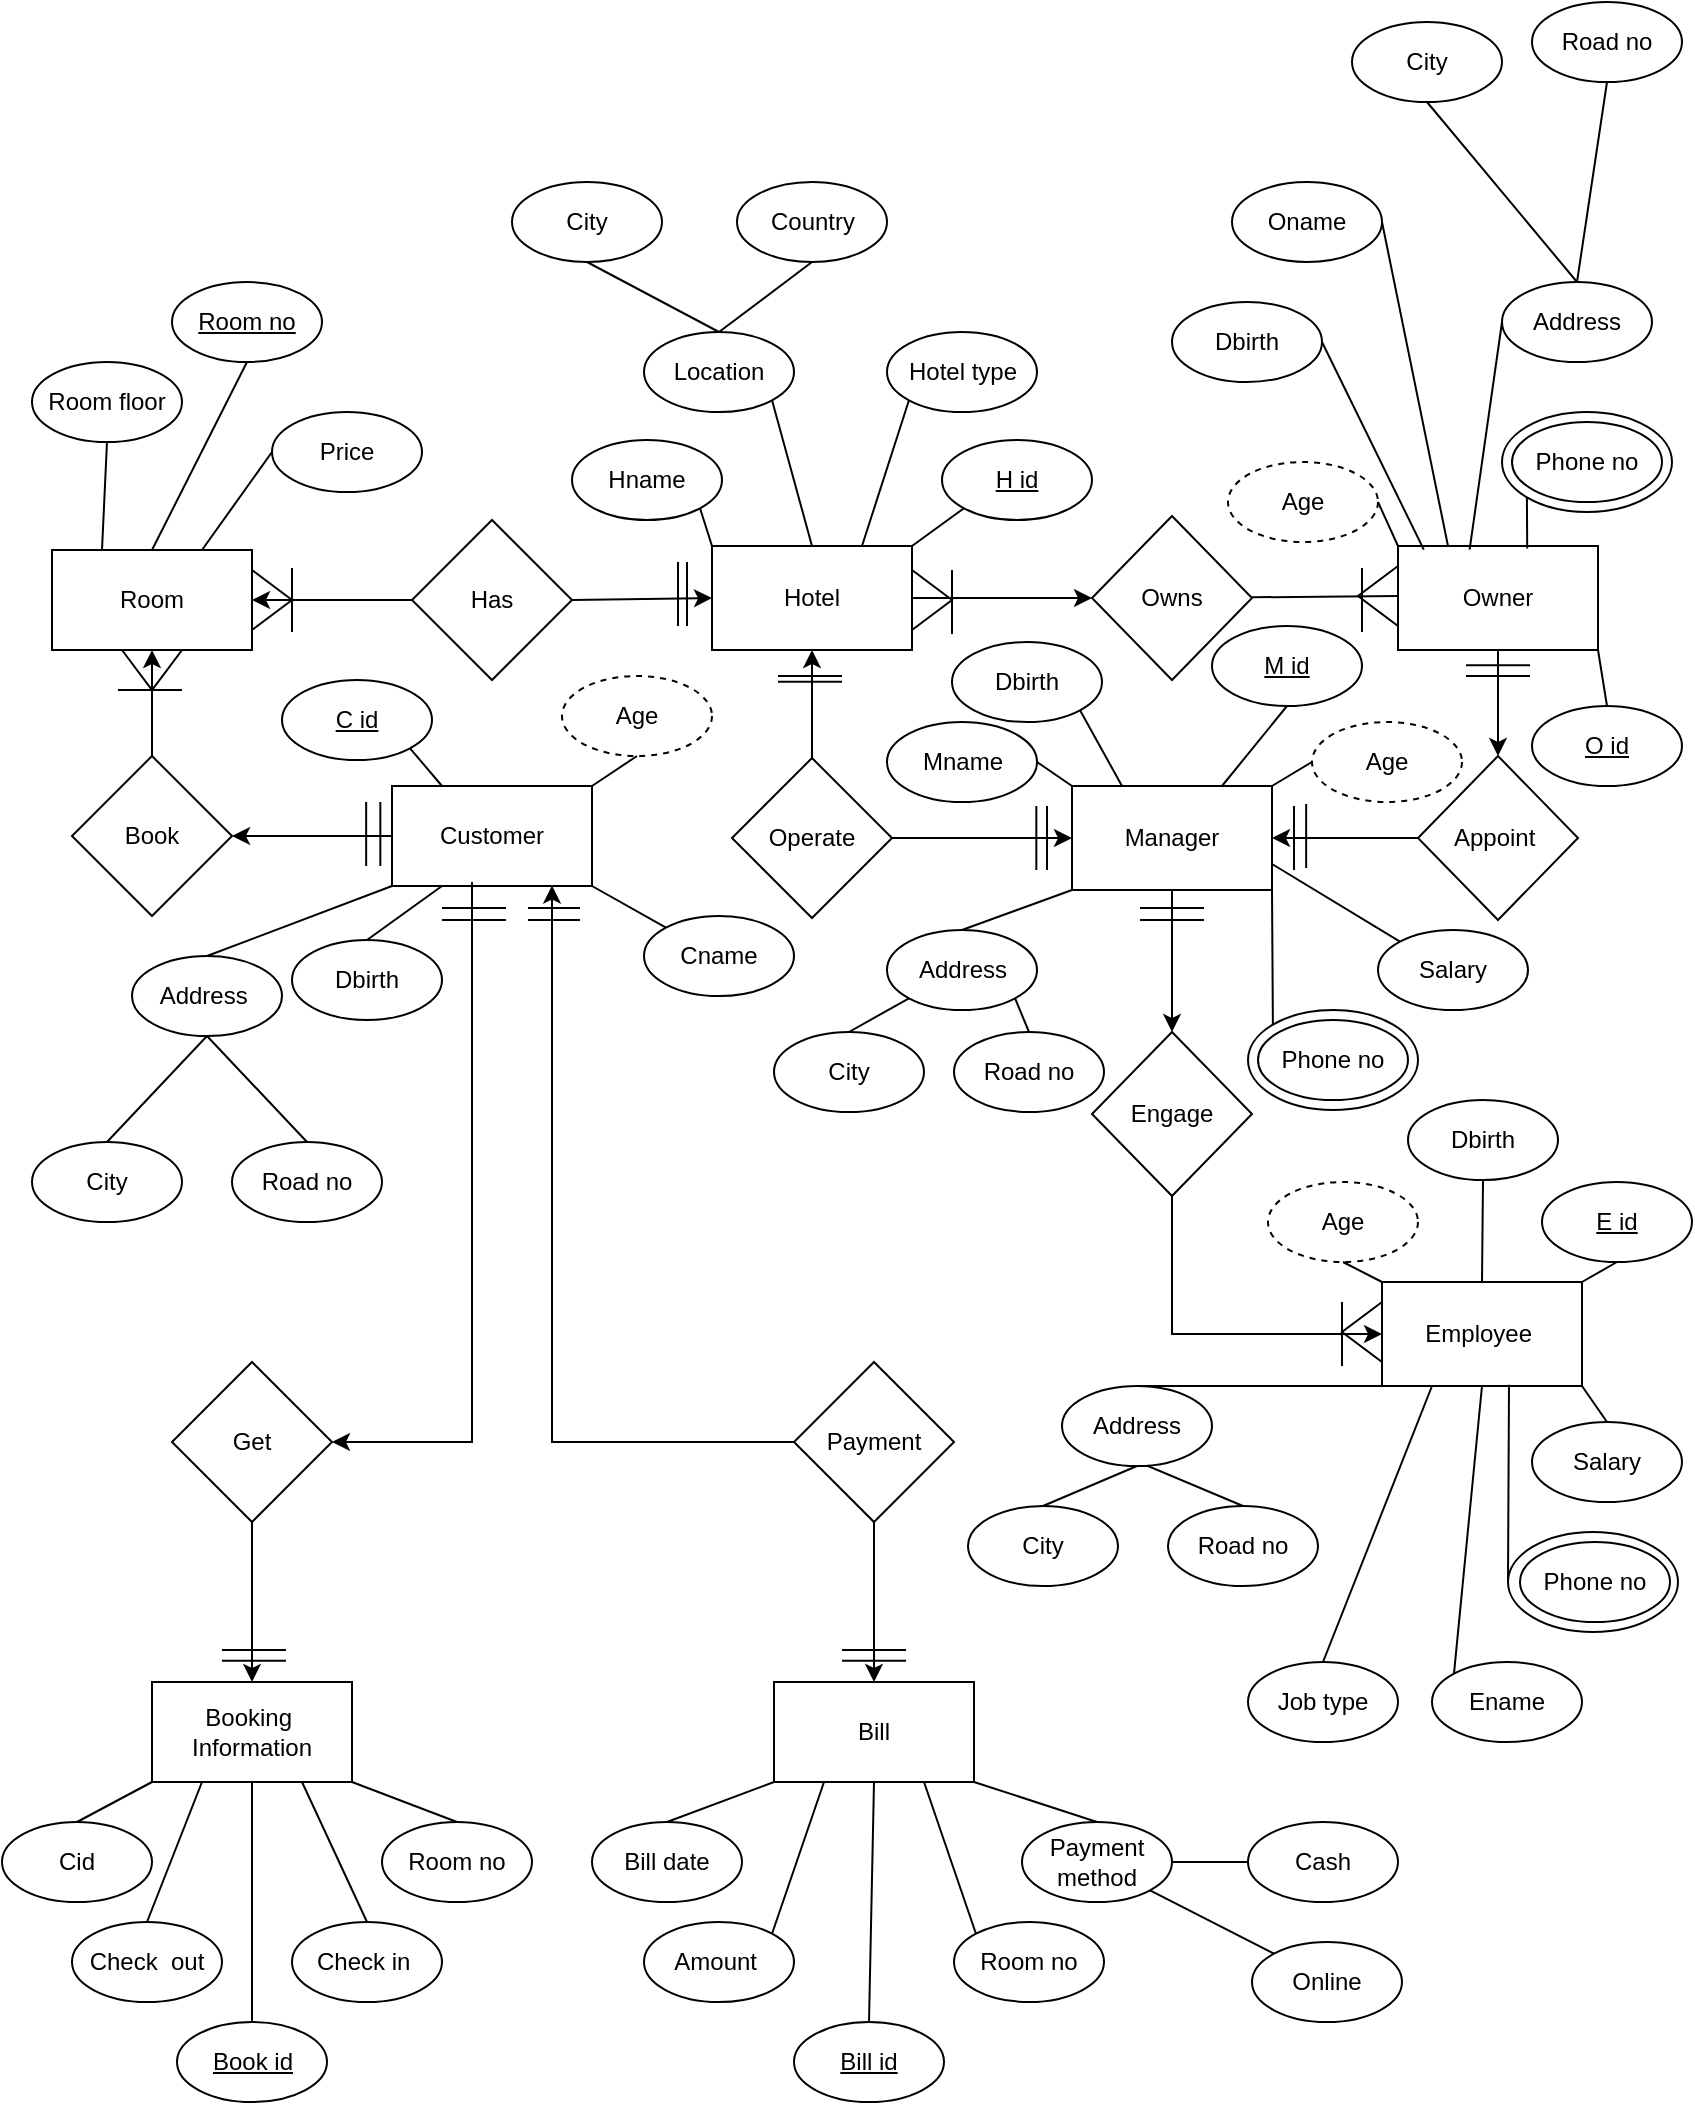 <mxfile version="20.6.0" type="device"><diagram id="BcWkkOQSZJFWD1cjCvk9" name="Page-1"><mxGraphModel dx="2204" dy="1162" grid="1" gridSize="7" guides="1" tooltips="1" connect="1" arrows="0" fold="1" page="1" pageScale="1" pageWidth="850" pageHeight="1100" math="0" shadow="0"><root><mxCell id="0"/><mxCell id="1" parent="0"/><mxCell id="CXzQxQu29SbaI8ixZFSM-1" value="Hotel" style="rounded=0;whiteSpace=wrap;html=1;" vertex="1" parent="1"><mxGeometry x="360" y="302" width="100" height="52" as="geometry"/></mxCell><mxCell id="CXzQxQu29SbaI8ixZFSM-4" value="Owns" style="rhombus;whiteSpace=wrap;html=1;" vertex="1" parent="1"><mxGeometry x="550" y="287" width="80" height="82" as="geometry"/></mxCell><mxCell id="CXzQxQu29SbaI8ixZFSM-7" value="Owner" style="rounded=0;whiteSpace=wrap;html=1;" vertex="1" parent="1"><mxGeometry x="703" y="302" width="100" height="52" as="geometry"/></mxCell><mxCell id="CXzQxQu29SbaI8ixZFSM-10" value="Appoint&amp;nbsp;" style="rhombus;whiteSpace=wrap;html=1;" vertex="1" parent="1"><mxGeometry x="713" y="407" width="80" height="82" as="geometry"/></mxCell><mxCell id="CXzQxQu29SbaI8ixZFSM-25" value="Manager" style="rounded=0;whiteSpace=wrap;html=1;" vertex="1" parent="1"><mxGeometry x="540" y="422" width="100" height="52" as="geometry"/></mxCell><mxCell id="CXzQxQu29SbaI8ixZFSM-26" value="Engage" style="rhombus;whiteSpace=wrap;html=1;" vertex="1" parent="1"><mxGeometry x="550" y="545" width="80" height="82" as="geometry"/></mxCell><mxCell id="CXzQxQu29SbaI8ixZFSM-36" value="Operate" style="rhombus;whiteSpace=wrap;html=1;" vertex="1" parent="1"><mxGeometry x="370" y="408" width="80" height="80" as="geometry"/></mxCell><mxCell id="CXzQxQu29SbaI8ixZFSM-43" value="Has" style="rhombus;whiteSpace=wrap;html=1;" vertex="1" parent="1"><mxGeometry x="210" y="289" width="80" height="80" as="geometry"/></mxCell><mxCell id="CXzQxQu29SbaI8ixZFSM-46" value="Room" style="rounded=0;whiteSpace=wrap;html=1;strokeColor=default;fontFamily=Helvetica;fontSize=12;fontColor=default;fillColor=default;" vertex="1" parent="1"><mxGeometry x="30" y="304" width="100" height="50" as="geometry"/></mxCell><mxCell id="CXzQxQu29SbaI8ixZFSM-47" value="Bill" style="rounded=0;whiteSpace=wrap;html=1;strokeColor=default;fontFamily=Helvetica;fontSize=12;fontColor=default;fillColor=default;" vertex="1" parent="1"><mxGeometry x="391" y="870" width="100" height="50" as="geometry"/></mxCell><mxCell id="CXzQxQu29SbaI8ixZFSM-48" value="Booking&amp;nbsp; Information" style="rounded=0;whiteSpace=wrap;html=1;strokeColor=default;fontFamily=Helvetica;fontSize=12;fontColor=default;fillColor=default;" vertex="1" parent="1"><mxGeometry x="80" y="870" width="100" height="50" as="geometry"/></mxCell><mxCell id="CXzQxQu29SbaI8ixZFSM-50" value="Customer" style="rounded=0;whiteSpace=wrap;html=1;strokeColor=default;fontFamily=Helvetica;fontSize=12;fontColor=default;fillColor=default;" vertex="1" parent="1"><mxGeometry x="200" y="422" width="100" height="50" as="geometry"/></mxCell><mxCell id="CXzQxQu29SbaI8ixZFSM-53" value="Book" style="rhombus;whiteSpace=wrap;html=1;rounded=0;strokeColor=default;fontFamily=Helvetica;fontSize=12;fontColor=default;fillColor=default;" vertex="1" parent="1"><mxGeometry x="40" y="407" width="80" height="80" as="geometry"/></mxCell><mxCell id="CXzQxQu29SbaI8ixZFSM-54" value="Get" style="rhombus;whiteSpace=wrap;html=1;rounded=0;strokeColor=default;fontFamily=Helvetica;fontSize=12;fontColor=default;fillColor=default;" vertex="1" parent="1"><mxGeometry x="90" y="710" width="80" height="80" as="geometry"/></mxCell><mxCell id="CXzQxQu29SbaI8ixZFSM-55" value="Payment" style="rhombus;whiteSpace=wrap;html=1;rounded=0;strokeColor=default;fontFamily=Helvetica;fontSize=12;fontColor=default;fillColor=default;" vertex="1" parent="1"><mxGeometry x="401" y="710" width="80" height="80" as="geometry"/></mxCell><mxCell id="CXzQxQu29SbaI8ixZFSM-64" value="Dbirth" style="ellipse;whiteSpace=wrap;html=1;rounded=0;strokeColor=default;fontFamily=Helvetica;fontSize=12;fontColor=default;fillColor=default;gradientColor=none;fillStyle=auto;" vertex="1" parent="1"><mxGeometry x="590" y="180" width="75" height="40" as="geometry"/></mxCell><mxCell id="CXzQxQu29SbaI8ixZFSM-65" value="Address" style="ellipse;whiteSpace=wrap;html=1;rounded=0;strokeColor=default;fontFamily=Helvetica;fontSize=12;fontColor=default;fillColor=default;gradientColor=none;fillStyle=auto;" vertex="1" parent="1"><mxGeometry x="755" y="170" width="75" height="40" as="geometry"/></mxCell><mxCell id="CXzQxQu29SbaI8ixZFSM-66" value="&lt;u&gt;O id&lt;/u&gt;" style="ellipse;whiteSpace=wrap;html=1;rounded=0;strokeColor=default;fontFamily=Helvetica;fontSize=12;fontColor=default;fillColor=default;gradientColor=none;fillStyle=auto;" vertex="1" parent="1"><mxGeometry x="770" y="382" width="75" height="40" as="geometry"/></mxCell><mxCell id="CXzQxQu29SbaI8ixZFSM-68" value="Oname" style="ellipse;whiteSpace=wrap;html=1;rounded=0;strokeColor=default;fontFamily=Helvetica;fontSize=12;fontColor=default;fillColor=default;gradientColor=none;fillStyle=auto;" vertex="1" parent="1"><mxGeometry x="620" y="120" width="75" height="40" as="geometry"/></mxCell><mxCell id="CXzQxQu29SbaI8ixZFSM-69" value="Phone no" style="ellipse;whiteSpace=wrap;html=1;rounded=0;strokeColor=default;fontFamily=Helvetica;fontSize=12;fontColor=default;fillColor=default;gradientColor=none;fillStyle=auto;" vertex="1" parent="1"><mxGeometry x="760" y="240" width="75" height="40" as="geometry"/></mxCell><mxCell id="CXzQxQu29SbaI8ixZFSM-71" value="Age" style="ellipse;whiteSpace=wrap;html=1;rounded=0;strokeColor=default;fontFamily=Helvetica;fontSize=12;fontColor=default;fillColor=default;gradientColor=none;fillStyle=auto;dashed=1;" vertex="1" parent="1"><mxGeometry x="618" y="260" width="75" height="40" as="geometry"/></mxCell><mxCell id="CXzQxQu29SbaI8ixZFSM-72" value="City" style="ellipse;whiteSpace=wrap;html=1;rounded=0;strokeColor=default;fontFamily=Helvetica;fontSize=12;fontColor=default;fillColor=default;gradientColor=none;fillStyle=auto;" vertex="1" parent="1"><mxGeometry x="680" y="40" width="75" height="40" as="geometry"/></mxCell><mxCell id="CXzQxQu29SbaI8ixZFSM-73" value="Road no" style="ellipse;whiteSpace=wrap;html=1;rounded=0;strokeColor=default;fontFamily=Helvetica;fontSize=12;fontColor=default;fillColor=default;gradientColor=none;fillStyle=auto;" vertex="1" parent="1"><mxGeometry x="770" y="30" width="75" height="40" as="geometry"/></mxCell><mxCell id="CXzQxQu29SbaI8ixZFSM-74" value="" style="ellipse;whiteSpace=wrap;html=1;rounded=0;strokeColor=default;fontFamily=Helvetica;fontSize=12;fontColor=default;fillColor=none;" vertex="1" parent="1"><mxGeometry x="755" y="235" width="85" height="50" as="geometry"/></mxCell><mxCell id="CXzQxQu29SbaI8ixZFSM-75" value="" style="endArrow=none;html=1;rounded=0;fontFamily=Helvetica;fontSize=12;fontColor=default;entryX=0.5;entryY=0;entryDx=0;entryDy=0;exitX=0.5;exitY=1;exitDx=0;exitDy=0;" edge="1" parent="1" source="CXzQxQu29SbaI8ixZFSM-73" target="CXzQxQu29SbaI8ixZFSM-65"><mxGeometry width="50" height="50" relative="1" as="geometry"><mxPoint x="460" y="100" as="sourcePoint"/><mxPoint x="510" y="50" as="targetPoint"/></mxGeometry></mxCell><mxCell id="CXzQxQu29SbaI8ixZFSM-76" value="" style="endArrow=none;html=1;rounded=0;fontFamily=Helvetica;fontSize=12;fontColor=default;exitX=0.5;exitY=0;exitDx=0;exitDy=0;entryX=1;entryY=1;entryDx=0;entryDy=0;" edge="1" parent="1" source="CXzQxQu29SbaI8ixZFSM-66" target="CXzQxQu29SbaI8ixZFSM-7"><mxGeometry width="50" height="50" relative="1" as="geometry"><mxPoint x="475" y="440" as="sourcePoint"/><mxPoint x="777" y="357" as="targetPoint"/></mxGeometry></mxCell><mxCell id="CXzQxQu29SbaI8ixZFSM-77" value="" style="endArrow=none;html=1;rounded=0;fontFamily=Helvetica;fontSize=12;fontColor=default;exitX=0.646;exitY=0.024;exitDx=0;exitDy=0;entryX=0;entryY=1;entryDx=0;entryDy=0;exitPerimeter=0;" edge="1" parent="1" source="CXzQxQu29SbaI8ixZFSM-7" target="CXzQxQu29SbaI8ixZFSM-74"><mxGeometry width="50" height="50" relative="1" as="geometry"><mxPoint x="510" y="200" as="sourcePoint"/><mxPoint x="560" y="150" as="targetPoint"/></mxGeometry></mxCell><mxCell id="CXzQxQu29SbaI8ixZFSM-78" value="" style="endArrow=none;html=1;rounded=0;fontFamily=Helvetica;fontSize=12;fontColor=default;entryX=0.5;entryY=0;entryDx=0;entryDy=0;exitX=0.5;exitY=1;exitDx=0;exitDy=0;" edge="1" parent="1" source="CXzQxQu29SbaI8ixZFSM-72" target="CXzQxQu29SbaI8ixZFSM-65"><mxGeometry width="50" height="50" relative="1" as="geometry"><mxPoint x="510" y="90" as="sourcePoint"/><mxPoint x="560" y="40" as="targetPoint"/></mxGeometry></mxCell><mxCell id="CXzQxQu29SbaI8ixZFSM-79" value="" style="endArrow=none;html=1;rounded=0;fontFamily=Helvetica;fontSize=12;fontColor=default;exitX=0.25;exitY=0;exitDx=0;exitDy=0;entryX=1;entryY=0.5;entryDx=0;entryDy=0;" edge="1" parent="1" source="CXzQxQu29SbaI8ixZFSM-7" target="CXzQxQu29SbaI8ixZFSM-68"><mxGeometry width="50" height="50" relative="1" as="geometry"><mxPoint x="481" y="170" as="sourcePoint"/><mxPoint x="531" y="120" as="targetPoint"/></mxGeometry></mxCell><mxCell id="CXzQxQu29SbaI8ixZFSM-80" value="" style="endArrow=none;html=1;rounded=0;fontFamily=Helvetica;fontSize=12;fontColor=default;entryX=0.358;entryY=0.035;entryDx=0;entryDy=0;entryPerimeter=0;exitX=0;exitY=0.5;exitDx=0;exitDy=0;" edge="1" parent="1" source="CXzQxQu29SbaI8ixZFSM-65" target="CXzQxQu29SbaI8ixZFSM-7"><mxGeometry width="50" height="50" relative="1" as="geometry"><mxPoint x="540" y="110" as="sourcePoint"/><mxPoint x="590" y="60" as="targetPoint"/></mxGeometry></mxCell><mxCell id="CXzQxQu29SbaI8ixZFSM-81" value="" style="endArrow=none;html=1;rounded=0;fontFamily=Helvetica;fontSize=12;fontColor=default;exitX=0.129;exitY=0.035;exitDx=0;exitDy=0;exitPerimeter=0;entryX=1;entryY=0.5;entryDx=0;entryDy=0;" edge="1" parent="1" source="CXzQxQu29SbaI8ixZFSM-7" target="CXzQxQu29SbaI8ixZFSM-64"><mxGeometry width="50" height="50" relative="1" as="geometry"><mxPoint x="431" y="155" as="sourcePoint"/><mxPoint x="481" y="105" as="targetPoint"/></mxGeometry></mxCell><mxCell id="CXzQxQu29SbaI8ixZFSM-82" value="" style="endArrow=none;html=1;rounded=0;fontFamily=Helvetica;fontSize=12;fontColor=default;exitX=0;exitY=0;exitDx=0;exitDy=0;entryX=1;entryY=0.5;entryDx=0;entryDy=0;" edge="1" parent="1" source="CXzQxQu29SbaI8ixZFSM-7" target="CXzQxQu29SbaI8ixZFSM-71"><mxGeometry width="50" height="50" relative="1" as="geometry"><mxPoint x="707" y="270" as="sourcePoint"/><mxPoint x="757" y="190" as="targetPoint"/></mxGeometry></mxCell><mxCell id="CXzQxQu29SbaI8ixZFSM-88" value="Employee&amp;nbsp;" style="rounded=0;whiteSpace=wrap;html=1;" vertex="1" parent="1"><mxGeometry x="695" y="670" width="100" height="52" as="geometry"/></mxCell><mxCell id="CXzQxQu29SbaI8ixZFSM-89" value="Dbirth" style="ellipse;whiteSpace=wrap;html=1;rounded=0;strokeColor=default;fontFamily=Helvetica;fontSize=12;fontColor=default;fillColor=default;gradientColor=none;fillStyle=auto;" vertex="1" parent="1"><mxGeometry x="480" y="350" width="75" height="40" as="geometry"/></mxCell><mxCell id="CXzQxQu29SbaI8ixZFSM-90" value="Mname" style="ellipse;whiteSpace=wrap;html=1;rounded=0;strokeColor=default;fontFamily=Helvetica;fontSize=12;fontColor=default;fillColor=default;gradientColor=none;fillStyle=auto;" vertex="1" parent="1"><mxGeometry x="447.5" y="390" width="75" height="40" as="geometry"/></mxCell><mxCell id="CXzQxQu29SbaI8ixZFSM-91" value="City" style="ellipse;whiteSpace=wrap;html=1;rounded=0;strokeColor=default;fontFamily=Helvetica;fontSize=12;fontColor=default;fillColor=default;gradientColor=none;fillStyle=auto;" vertex="1" parent="1"><mxGeometry x="391" y="545" width="75" height="40" as="geometry"/></mxCell><mxCell id="CXzQxQu29SbaI8ixZFSM-92" value="Road no" style="ellipse;whiteSpace=wrap;html=1;rounded=0;strokeColor=default;fontFamily=Helvetica;fontSize=12;fontColor=default;fillColor=default;gradientColor=none;fillStyle=auto;" vertex="1" parent="1"><mxGeometry x="481" y="545" width="75" height="40" as="geometry"/></mxCell><mxCell id="CXzQxQu29SbaI8ixZFSM-93" value="Address" style="ellipse;whiteSpace=wrap;html=1;rounded=0;strokeColor=default;fontFamily=Helvetica;fontSize=12;fontColor=default;fillColor=default;gradientColor=none;fillStyle=auto;" vertex="1" parent="1"><mxGeometry x="447.5" y="494" width="75" height="40" as="geometry"/></mxCell><mxCell id="CXzQxQu29SbaI8ixZFSM-95" value="&lt;u&gt;M id&lt;/u&gt;" style="ellipse;whiteSpace=wrap;html=1;rounded=0;strokeColor=default;fontFamily=Helvetica;fontSize=12;fontColor=default;fillColor=default;gradientColor=none;fillStyle=auto;" vertex="1" parent="1"><mxGeometry x="610" y="342" width="75" height="40" as="geometry"/></mxCell><mxCell id="CXzQxQu29SbaI8ixZFSM-96" value="Age" style="ellipse;whiteSpace=wrap;html=1;rounded=0;strokeColor=default;fontFamily=Helvetica;fontSize=12;fontColor=default;fillColor=default;gradientColor=none;fillStyle=auto;dashed=1;" vertex="1" parent="1"><mxGeometry x="660" y="390" width="75" height="40" as="geometry"/></mxCell><mxCell id="CXzQxQu29SbaI8ixZFSM-97" value="Phone no" style="ellipse;whiteSpace=wrap;html=1;rounded=0;strokeColor=default;fontFamily=Helvetica;fontSize=12;fontColor=default;fillColor=default;gradientColor=none;fillStyle=auto;" vertex="1" parent="1"><mxGeometry x="633" y="539" width="75" height="40" as="geometry"/></mxCell><mxCell id="CXzQxQu29SbaI8ixZFSM-98" value="" style="ellipse;whiteSpace=wrap;html=1;rounded=0;strokeColor=default;fontFamily=Helvetica;fontSize=12;fontColor=default;fillColor=none;" vertex="1" parent="1"><mxGeometry x="628" y="534" width="85" height="50" as="geometry"/></mxCell><mxCell id="CXzQxQu29SbaI8ixZFSM-99" value="" style="endArrow=none;html=1;rounded=0;fontFamily=Helvetica;fontSize=12;fontColor=default;entryX=0;entryY=0;entryDx=0;entryDy=0;exitX=1;exitY=0.5;exitDx=0;exitDy=0;" edge="1" parent="1" source="CXzQxQu29SbaI8ixZFSM-90" target="CXzQxQu29SbaI8ixZFSM-25"><mxGeometry width="50" height="50" relative="1" as="geometry"><mxPoint x="310" y="611" as="sourcePoint"/><mxPoint x="360" y="561" as="targetPoint"/></mxGeometry></mxCell><mxCell id="CXzQxQu29SbaI8ixZFSM-100" value="" style="endArrow=none;html=1;rounded=0;fontFamily=Helvetica;fontSize=12;fontColor=default;entryX=1;entryY=1;entryDx=0;entryDy=0;exitX=0.5;exitY=0;exitDx=0;exitDy=0;" edge="1" parent="1" source="CXzQxQu29SbaI8ixZFSM-92" target="CXzQxQu29SbaI8ixZFSM-93"><mxGeometry width="50" height="50" relative="1" as="geometry"><mxPoint x="40" y="760" as="sourcePoint"/><mxPoint x="90" y="710" as="targetPoint"/></mxGeometry></mxCell><mxCell id="CXzQxQu29SbaI8ixZFSM-101" value="" style="endArrow=none;html=1;rounded=0;fontFamily=Helvetica;fontSize=12;fontColor=default;entryX=0;entryY=1;entryDx=0;entryDy=0;exitX=0.5;exitY=0;exitDx=0;exitDy=0;" edge="1" parent="1" source="CXzQxQu29SbaI8ixZFSM-91" target="CXzQxQu29SbaI8ixZFSM-93"><mxGeometry width="50" height="50" relative="1" as="geometry"><mxPoint x="140" y="677" as="sourcePoint"/><mxPoint x="190" y="627" as="targetPoint"/></mxGeometry></mxCell><mxCell id="CXzQxQu29SbaI8ixZFSM-102" value="" style="endArrow=none;html=1;rounded=0;fontFamily=Helvetica;fontSize=12;fontColor=default;entryX=0;entryY=1;entryDx=0;entryDy=0;exitX=0.5;exitY=0;exitDx=0;exitDy=0;" edge="1" parent="1" source="CXzQxQu29SbaI8ixZFSM-93" target="CXzQxQu29SbaI8ixZFSM-25"><mxGeometry width="50" height="50" relative="1" as="geometry"><mxPoint x="140" y="611" as="sourcePoint"/><mxPoint x="190" y="561" as="targetPoint"/></mxGeometry></mxCell><mxCell id="CXzQxQu29SbaI8ixZFSM-103" value="" style="endArrow=none;html=1;rounded=0;fontFamily=Helvetica;fontSize=12;fontColor=default;entryX=1;entryY=1;entryDx=0;entryDy=0;exitX=0;exitY=0;exitDx=0;exitDy=0;" edge="1" parent="1" source="CXzQxQu29SbaI8ixZFSM-98" target="CXzQxQu29SbaI8ixZFSM-25"><mxGeometry width="50" height="50" relative="1" as="geometry"><mxPoint x="30" y="690" as="sourcePoint"/><mxPoint x="80" y="640" as="targetPoint"/></mxGeometry></mxCell><mxCell id="CXzQxQu29SbaI8ixZFSM-104" value="" style="endArrow=none;html=1;rounded=0;fontFamily=Helvetica;fontSize=12;fontColor=default;entryX=0.75;entryY=0;entryDx=0;entryDy=0;exitX=0.5;exitY=1;exitDx=0;exitDy=0;" edge="1" parent="1" source="CXzQxQu29SbaI8ixZFSM-95" target="CXzQxQu29SbaI8ixZFSM-25"><mxGeometry width="50" height="50" relative="1" as="geometry"><mxPoint x="10" y="545" as="sourcePoint"/><mxPoint x="60" y="495" as="targetPoint"/></mxGeometry></mxCell><mxCell id="CXzQxQu29SbaI8ixZFSM-105" value="" style="endArrow=none;html=1;rounded=0;fontFamily=Helvetica;fontSize=12;fontColor=default;entryX=1;entryY=0;entryDx=0;entryDy=0;exitX=0;exitY=0.5;exitDx=0;exitDy=0;" edge="1" parent="1" source="CXzQxQu29SbaI8ixZFSM-96" target="CXzQxQu29SbaI8ixZFSM-25"><mxGeometry width="50" height="50" relative="1" as="geometry"><mxPoint x="100" y="595" as="sourcePoint"/><mxPoint x="150" y="545" as="targetPoint"/></mxGeometry></mxCell><mxCell id="CXzQxQu29SbaI8ixZFSM-106" value="" style="endArrow=none;html=1;rounded=0;fontFamily=Helvetica;fontSize=12;fontColor=default;exitX=0.25;exitY=0;exitDx=0;exitDy=0;entryX=1;entryY=1;entryDx=0;entryDy=0;" edge="1" parent="1" source="CXzQxQu29SbaI8ixZFSM-25" target="CXzQxQu29SbaI8ixZFSM-89"><mxGeometry width="50" height="50" relative="1" as="geometry"><mxPoint x="55" y="575" as="sourcePoint"/><mxPoint x="105" y="525" as="targetPoint"/></mxGeometry></mxCell><mxCell id="CXzQxQu29SbaI8ixZFSM-107" value="Salary" style="ellipse;whiteSpace=wrap;html=1;rounded=0;strokeColor=default;fontFamily=Helvetica;fontSize=12;fontColor=default;fillColor=default;gradientColor=none;fillStyle=auto;" vertex="1" parent="1"><mxGeometry x="693" y="494" width="75" height="40" as="geometry"/></mxCell><mxCell id="CXzQxQu29SbaI8ixZFSM-108" value="" style="endArrow=none;html=1;rounded=0;fontFamily=Helvetica;fontSize=12;fontColor=default;entryX=1;entryY=0.75;entryDx=0;entryDy=0;exitX=0;exitY=0;exitDx=0;exitDy=0;" edge="1" parent="1" source="CXzQxQu29SbaI8ixZFSM-107" target="CXzQxQu29SbaI8ixZFSM-25"><mxGeometry width="50" height="50" relative="1" as="geometry"><mxPoint x="470" y="520" as="sourcePoint"/><mxPoint x="520" y="470" as="targetPoint"/></mxGeometry></mxCell><mxCell id="CXzQxQu29SbaI8ixZFSM-109" value="Dbirth" style="ellipse;whiteSpace=wrap;html=1;rounded=0;strokeColor=default;fontFamily=Helvetica;fontSize=12;fontColor=default;fillColor=default;gradientColor=none;fillStyle=auto;" vertex="1" parent="1"><mxGeometry x="708" y="579" width="75" height="40" as="geometry"/></mxCell><mxCell id="CXzQxQu29SbaI8ixZFSM-110" value="Ename" style="ellipse;whiteSpace=wrap;html=1;rounded=0;strokeColor=default;fontFamily=Helvetica;fontSize=12;fontColor=default;fillColor=default;gradientColor=none;fillStyle=auto;" vertex="1" parent="1"><mxGeometry x="720" y="860" width="75" height="40" as="geometry"/></mxCell><mxCell id="CXzQxQu29SbaI8ixZFSM-111" value="Address" style="ellipse;whiteSpace=wrap;html=1;rounded=0;strokeColor=default;fontFamily=Helvetica;fontSize=12;fontColor=default;fillColor=default;gradientColor=none;fillStyle=auto;" vertex="1" parent="1"><mxGeometry x="535" y="722" width="75" height="40" as="geometry"/></mxCell><mxCell id="CXzQxQu29SbaI8ixZFSM-112" value="City" style="ellipse;whiteSpace=wrap;html=1;rounded=0;strokeColor=default;fontFamily=Helvetica;fontSize=12;fontColor=default;fillColor=default;gradientColor=none;fillStyle=auto;" vertex="1" parent="1"><mxGeometry x="488" y="782" width="75" height="40" as="geometry"/></mxCell><mxCell id="CXzQxQu29SbaI8ixZFSM-113" value="Road no" style="ellipse;whiteSpace=wrap;html=1;rounded=0;strokeColor=default;fontFamily=Helvetica;fontSize=12;fontColor=default;fillColor=default;gradientColor=none;fillStyle=auto;" vertex="1" parent="1"><mxGeometry x="588" y="782" width="75" height="40" as="geometry"/></mxCell><mxCell id="CXzQxQu29SbaI8ixZFSM-114" value="Salary" style="ellipse;whiteSpace=wrap;html=1;rounded=0;strokeColor=default;fontFamily=Helvetica;fontSize=12;fontColor=default;fillColor=default;gradientColor=none;fillStyle=auto;" vertex="1" parent="1"><mxGeometry x="770" y="740" width="75" height="40" as="geometry"/></mxCell><mxCell id="CXzQxQu29SbaI8ixZFSM-115" value="Age" style="ellipse;whiteSpace=wrap;html=1;rounded=0;strokeColor=default;fontFamily=Helvetica;fontSize=12;fontColor=default;fillColor=default;gradientColor=none;fillStyle=auto;dashed=1;" vertex="1" parent="1"><mxGeometry x="638" y="620" width="75" height="40" as="geometry"/></mxCell><mxCell id="CXzQxQu29SbaI8ixZFSM-116" value="&lt;u&gt;E id&lt;/u&gt;" style="ellipse;whiteSpace=wrap;html=1;rounded=0;strokeColor=default;fontFamily=Helvetica;fontSize=12;fontColor=default;fillColor=default;gradientColor=none;fillStyle=auto;" vertex="1" parent="1"><mxGeometry x="775" y="620" width="75" height="40" as="geometry"/></mxCell><mxCell id="CXzQxQu29SbaI8ixZFSM-117" value="Phone no" style="ellipse;whiteSpace=wrap;html=1;rounded=0;strokeColor=default;fontFamily=Helvetica;fontSize=12;fontColor=default;fillColor=default;gradientColor=none;fillStyle=auto;" vertex="1" parent="1"><mxGeometry x="764" y="800" width="75" height="40" as="geometry"/></mxCell><mxCell id="CXzQxQu29SbaI8ixZFSM-118" value="" style="ellipse;whiteSpace=wrap;html=1;rounded=0;strokeColor=default;fontFamily=Helvetica;fontSize=12;fontColor=default;fillColor=none;" vertex="1" parent="1"><mxGeometry x="758" y="795" width="85" height="50" as="geometry"/></mxCell><mxCell id="CXzQxQu29SbaI8ixZFSM-119" value="" style="endArrow=none;html=1;rounded=0;fontFamily=Helvetica;fontSize=12;fontColor=default;entryX=0;entryY=0;entryDx=0;entryDy=0;exitX=0.5;exitY=1;exitDx=0;exitDy=0;" edge="1" parent="1" source="CXzQxQu29SbaI8ixZFSM-115" target="CXzQxQu29SbaI8ixZFSM-88"><mxGeometry width="50" height="50" relative="1" as="geometry"><mxPoint x="470" y="710" as="sourcePoint"/><mxPoint x="520" y="660" as="targetPoint"/></mxGeometry></mxCell><mxCell id="CXzQxQu29SbaI8ixZFSM-120" value="" style="endArrow=none;html=1;rounded=0;fontFamily=Helvetica;fontSize=12;fontColor=default;entryX=0.5;entryY=1;entryDx=0;entryDy=0;exitX=0.5;exitY=0;exitDx=0;exitDy=0;" edge="1" parent="1" source="CXzQxQu29SbaI8ixZFSM-113" target="CXzQxQu29SbaI8ixZFSM-111"><mxGeometry width="50" height="50" relative="1" as="geometry"><mxPoint x="48" y="582" as="sourcePoint"/><mxPoint x="98" y="532" as="targetPoint"/><Array as="points"><mxPoint x="578" y="762"/></Array></mxGeometry></mxCell><mxCell id="CXzQxQu29SbaI8ixZFSM-121" value="" style="endArrow=none;html=1;rounded=0;fontFamily=Helvetica;fontSize=12;fontColor=default;entryX=0.5;entryY=0;entryDx=0;entryDy=0;exitX=0.5;exitY=1;exitDx=0;exitDy=0;" edge="1" parent="1" source="CXzQxQu29SbaI8ixZFSM-109" target="CXzQxQu29SbaI8ixZFSM-88"><mxGeometry width="50" height="50" relative="1" as="geometry"><mxPoint x="300" y="635" as="sourcePoint"/><mxPoint x="350" y="585" as="targetPoint"/></mxGeometry></mxCell><mxCell id="CXzQxQu29SbaI8ixZFSM-122" value="" style="endArrow=none;html=1;rounded=0;fontFamily=Helvetica;fontSize=12;fontColor=default;entryX=0.5;entryY=1;entryDx=0;entryDy=0;exitX=0.5;exitY=0;exitDx=0;exitDy=0;" edge="1" parent="1" source="CXzQxQu29SbaI8ixZFSM-112" target="CXzQxQu29SbaI8ixZFSM-111"><mxGeometry width="50" height="50" relative="1" as="geometry"><mxPoint x="108" y="622" as="sourcePoint"/><mxPoint x="158" y="572" as="targetPoint"/></mxGeometry></mxCell><mxCell id="CXzQxQu29SbaI8ixZFSM-123" value="" style="endArrow=none;html=1;rounded=0;fontFamily=Helvetica;fontSize=12;fontColor=default;entryX=0;entryY=1;entryDx=0;entryDy=0;exitX=0.5;exitY=0;exitDx=0;exitDy=0;" edge="1" parent="1" source="CXzQxQu29SbaI8ixZFSM-111" target="CXzQxQu29SbaI8ixZFSM-88"><mxGeometry width="50" height="50" relative="1" as="geometry"><mxPoint x="320" y="680" as="sourcePoint"/><mxPoint x="370" y="630" as="targetPoint"/></mxGeometry></mxCell><mxCell id="CXzQxQu29SbaI8ixZFSM-124" value="" style="endArrow=none;html=1;rounded=0;fontFamily=Helvetica;fontSize=12;fontColor=default;entryX=1;entryY=1;entryDx=0;entryDy=0;exitX=0.5;exitY=0;exitDx=0;exitDy=0;" edge="1" parent="1" source="CXzQxQu29SbaI8ixZFSM-114" target="CXzQxQu29SbaI8ixZFSM-88"><mxGeometry width="50" height="50" relative="1" as="geometry"><mxPoint x="375" y="690" as="sourcePoint"/><mxPoint x="425" y="640" as="targetPoint"/></mxGeometry></mxCell><mxCell id="CXzQxQu29SbaI8ixZFSM-125" value="" style="endArrow=none;html=1;rounded=0;fontFamily=Helvetica;fontSize=12;fontColor=default;entryX=0;entryY=0.5;entryDx=0;entryDy=0;exitX=0.635;exitY=0.987;exitDx=0;exitDy=0;exitPerimeter=0;" edge="1" parent="1" source="CXzQxQu29SbaI8ixZFSM-88" target="CXzQxQu29SbaI8ixZFSM-118"><mxGeometry width="50" height="50" relative="1" as="geometry"><mxPoint x="491" y="740" as="sourcePoint"/><mxPoint x="541" y="690" as="targetPoint"/></mxGeometry></mxCell><mxCell id="CXzQxQu29SbaI8ixZFSM-126" value="" style="endArrow=none;html=1;rounded=0;fontFamily=Helvetica;fontSize=12;fontColor=default;entryX=1;entryY=0;entryDx=0;entryDy=0;exitX=0.5;exitY=1;exitDx=0;exitDy=0;" edge="1" parent="1" source="CXzQxQu29SbaI8ixZFSM-116" target="CXzQxQu29SbaI8ixZFSM-88"><mxGeometry width="50" height="50" relative="1" as="geometry"><mxPoint x="425" y="690" as="sourcePoint"/><mxPoint x="475" y="640" as="targetPoint"/></mxGeometry></mxCell><mxCell id="CXzQxQu29SbaI8ixZFSM-127" value="Job type" style="ellipse;whiteSpace=wrap;html=1;rounded=0;strokeColor=default;fontFamily=Helvetica;fontSize=12;fontColor=default;fillColor=default;gradientColor=none;fillStyle=auto;" vertex="1" parent="1"><mxGeometry x="628" y="860" width="75" height="40" as="geometry"/></mxCell><mxCell id="CXzQxQu29SbaI8ixZFSM-128" value="" style="endArrow=none;html=1;rounded=0;fontFamily=Helvetica;fontSize=12;fontColor=default;exitX=0.5;exitY=0;exitDx=0;exitDy=0;entryX=0.25;entryY=1;entryDx=0;entryDy=0;" edge="1" parent="1" source="CXzQxQu29SbaI8ixZFSM-127" target="CXzQxQu29SbaI8ixZFSM-88"><mxGeometry width="50" height="50" relative="1" as="geometry"><mxPoint x="470" y="710" as="sourcePoint"/><mxPoint x="560" y="1020" as="targetPoint"/></mxGeometry></mxCell><mxCell id="CXzQxQu29SbaI8ixZFSM-129" value="" style="endArrow=none;html=1;rounded=0;fontFamily=Helvetica;fontSize=12;fontColor=default;entryX=0;entryY=0;entryDx=0;entryDy=0;exitX=0.5;exitY=1;exitDx=0;exitDy=0;" edge="1" parent="1" source="CXzQxQu29SbaI8ixZFSM-88" target="CXzQxQu29SbaI8ixZFSM-110"><mxGeometry width="50" height="50" relative="1" as="geometry"><mxPoint x="470" y="910" as="sourcePoint"/><mxPoint x="520" y="860" as="targetPoint"/></mxGeometry></mxCell><mxCell id="CXzQxQu29SbaI8ixZFSM-130" value="Hname" style="ellipse;whiteSpace=wrap;html=1;rounded=0;strokeColor=default;fontFamily=Helvetica;fontSize=12;fontColor=default;fillColor=default;gradientColor=none;fillStyle=auto;" vertex="1" parent="1"><mxGeometry x="290" y="249" width="75" height="40" as="geometry"/></mxCell><mxCell id="CXzQxQu29SbaI8ixZFSM-131" value="&lt;u&gt;H id&lt;/u&gt;" style="ellipse;whiteSpace=wrap;html=1;rounded=0;strokeColor=default;fontFamily=Helvetica;fontSize=12;fontColor=default;fillColor=default;gradientColor=none;fillStyle=auto;" vertex="1" parent="1"><mxGeometry x="475" y="249" width="75" height="40" as="geometry"/></mxCell><mxCell id="CXzQxQu29SbaI8ixZFSM-132" value="Hotel type" style="ellipse;whiteSpace=wrap;html=1;rounded=0;strokeColor=default;fontFamily=Helvetica;fontSize=12;fontColor=default;fillColor=default;gradientColor=none;fillStyle=auto;" vertex="1" parent="1"><mxGeometry x="447.5" y="195" width="75" height="40" as="geometry"/></mxCell><mxCell id="CXzQxQu29SbaI8ixZFSM-133" value="Location" style="ellipse;whiteSpace=wrap;html=1;rounded=0;strokeColor=default;fontFamily=Helvetica;fontSize=12;fontColor=default;fillColor=default;gradientColor=none;fillStyle=auto;" vertex="1" parent="1"><mxGeometry x="326" y="195" width="75" height="40" as="geometry"/></mxCell><mxCell id="CXzQxQu29SbaI8ixZFSM-134" value="City" style="ellipse;whiteSpace=wrap;html=1;rounded=0;strokeColor=default;fontFamily=Helvetica;fontSize=12;fontColor=default;fillColor=default;gradientColor=none;fillStyle=auto;" vertex="1" parent="1"><mxGeometry x="260" y="120" width="75" height="40" as="geometry"/></mxCell><mxCell id="CXzQxQu29SbaI8ixZFSM-135" value="Country" style="ellipse;whiteSpace=wrap;html=1;rounded=0;strokeColor=default;fontFamily=Helvetica;fontSize=12;fontColor=default;fillColor=default;gradientColor=none;fillStyle=auto;" vertex="1" parent="1"><mxGeometry x="372.5" y="120" width="75" height="40" as="geometry"/></mxCell><mxCell id="CXzQxQu29SbaI8ixZFSM-136" value="" style="endArrow=none;html=1;rounded=0;fontFamily=Helvetica;fontSize=12;fontColor=default;entryX=1;entryY=0;entryDx=0;entryDy=0;exitX=0;exitY=1;exitDx=0;exitDy=0;" edge="1" parent="1" source="CXzQxQu29SbaI8ixZFSM-131" target="CXzQxQu29SbaI8ixZFSM-1"><mxGeometry width="50" height="50" relative="1" as="geometry"><mxPoint x="70" y="264" as="sourcePoint"/><mxPoint x="120" y="214" as="targetPoint"/></mxGeometry></mxCell><mxCell id="CXzQxQu29SbaI8ixZFSM-137" value="" style="endArrow=none;html=1;rounded=0;fontFamily=Helvetica;fontSize=12;fontColor=default;entryX=0.5;entryY=0;entryDx=0;entryDy=0;exitX=0.5;exitY=1;exitDx=0;exitDy=0;" edge="1" parent="1" source="CXzQxQu29SbaI8ixZFSM-135" target="CXzQxQu29SbaI8ixZFSM-133"><mxGeometry width="50" height="50" relative="1" as="geometry"><mxPoint x="375" y="85" as="sourcePoint"/><mxPoint x="425" y="35" as="targetPoint"/></mxGeometry></mxCell><mxCell id="CXzQxQu29SbaI8ixZFSM-138" value="" style="endArrow=none;html=1;rounded=0;fontFamily=Helvetica;fontSize=12;fontColor=default;entryX=0;entryY=0;entryDx=0;entryDy=0;exitX=1;exitY=1;exitDx=0;exitDy=0;" edge="1" parent="1" source="CXzQxQu29SbaI8ixZFSM-130" target="CXzQxQu29SbaI8ixZFSM-1"><mxGeometry width="50" height="50" relative="1" as="geometry"><mxPoint x="140" y="215" as="sourcePoint"/><mxPoint x="190" y="165" as="targetPoint"/></mxGeometry></mxCell><mxCell id="CXzQxQu29SbaI8ixZFSM-139" value="" style="endArrow=none;html=1;rounded=0;fontFamily=Helvetica;fontSize=12;fontColor=default;entryX=0.5;entryY=0;entryDx=0;entryDy=0;exitX=1;exitY=1;exitDx=0;exitDy=0;" edge="1" parent="1" source="CXzQxQu29SbaI8ixZFSM-133" target="CXzQxQu29SbaI8ixZFSM-1"><mxGeometry width="50" height="50" relative="1" as="geometry"><mxPoint x="105" y="180" as="sourcePoint"/><mxPoint x="155" y="130" as="targetPoint"/></mxGeometry></mxCell><mxCell id="CXzQxQu29SbaI8ixZFSM-140" value="" style="endArrow=none;html=1;rounded=0;fontFamily=Helvetica;fontSize=12;fontColor=default;entryX=0.5;entryY=0;entryDx=0;entryDy=0;exitX=0.5;exitY=1;exitDx=0;exitDy=0;" edge="1" parent="1" source="CXzQxQu29SbaI8ixZFSM-134" target="CXzQxQu29SbaI8ixZFSM-133"><mxGeometry width="50" height="50" relative="1" as="geometry"><mxPoint x="190" y="60" as="sourcePoint"/><mxPoint x="240" y="10" as="targetPoint"/></mxGeometry></mxCell><mxCell id="CXzQxQu29SbaI8ixZFSM-141" value="" style="endArrow=none;html=1;rounded=0;fontFamily=Helvetica;fontSize=12;fontColor=default;entryX=0.75;entryY=0;entryDx=0;entryDy=0;exitX=0;exitY=1;exitDx=0;exitDy=0;" edge="1" parent="1" source="CXzQxQu29SbaI8ixZFSM-132" target="CXzQxQu29SbaI8ixZFSM-1"><mxGeometry width="50" height="50" relative="1" as="geometry"><mxPoint x="80" y="110" as="sourcePoint"/><mxPoint x="130" y="60" as="targetPoint"/></mxGeometry></mxCell><mxCell id="CXzQxQu29SbaI8ixZFSM-143" value="&lt;u&gt;Room no&lt;/u&gt;" style="ellipse;whiteSpace=wrap;html=1;rounded=0;strokeColor=default;fontFamily=Helvetica;fontSize=12;fontColor=default;fillColor=default;gradientColor=none;fillStyle=auto;" vertex="1" parent="1"><mxGeometry x="90" y="170" width="75" height="40" as="geometry"/></mxCell><mxCell id="CXzQxQu29SbaI8ixZFSM-145" value="Room floor" style="ellipse;whiteSpace=wrap;html=1;rounded=0;strokeColor=default;fontFamily=Helvetica;fontSize=12;fontColor=default;fillColor=default;gradientColor=none;fillStyle=auto;" vertex="1" parent="1"><mxGeometry x="20" y="210" width="75" height="40" as="geometry"/></mxCell><mxCell id="CXzQxQu29SbaI8ixZFSM-146" value="Price" style="ellipse;whiteSpace=wrap;html=1;rounded=0;strokeColor=default;fontFamily=Helvetica;fontSize=12;fontColor=default;fillColor=default;gradientColor=none;fillStyle=auto;" vertex="1" parent="1"><mxGeometry x="140" y="235" width="75" height="40" as="geometry"/></mxCell><mxCell id="CXzQxQu29SbaI8ixZFSM-147" value="" style="endArrow=none;html=1;rounded=0;fontFamily=Helvetica;fontSize=12;fontColor=default;exitX=0.75;exitY=0;exitDx=0;exitDy=0;entryX=0;entryY=0.5;entryDx=0;entryDy=0;" edge="1" parent="1" source="CXzQxQu29SbaI8ixZFSM-46" target="CXzQxQu29SbaI8ixZFSM-146"><mxGeometry width="50" height="50" relative="1" as="geometry"><mxPoint x="160" y="120" as="sourcePoint"/><mxPoint x="210" y="70" as="targetPoint"/></mxGeometry></mxCell><mxCell id="CXzQxQu29SbaI8ixZFSM-148" value="" style="endArrow=none;html=1;rounded=0;fontFamily=Helvetica;fontSize=12;fontColor=default;exitX=0.5;exitY=0;exitDx=0;exitDy=0;entryX=0.5;entryY=1;entryDx=0;entryDy=0;" edge="1" parent="1" source="CXzQxQu29SbaI8ixZFSM-46" target="CXzQxQu29SbaI8ixZFSM-143"><mxGeometry width="50" height="50" relative="1" as="geometry"><mxPoint x="310" y="320" as="sourcePoint"/><mxPoint x="360" y="270" as="targetPoint"/></mxGeometry></mxCell><mxCell id="CXzQxQu29SbaI8ixZFSM-149" value="" style="endArrow=none;html=1;rounded=0;fontFamily=Helvetica;fontSize=12;fontColor=default;exitX=0.25;exitY=0;exitDx=0;exitDy=0;entryX=0.5;entryY=1;entryDx=0;entryDy=0;" edge="1" parent="1" source="CXzQxQu29SbaI8ixZFSM-46" target="CXzQxQu29SbaI8ixZFSM-145"><mxGeometry width="50" height="50" relative="1" as="geometry"><mxPoint x="310" y="320" as="sourcePoint"/><mxPoint x="360" y="270" as="targetPoint"/></mxGeometry></mxCell><mxCell id="CXzQxQu29SbaI8ixZFSM-153" value="Road no" style="ellipse;whiteSpace=wrap;html=1;rounded=0;strokeColor=default;fontFamily=Helvetica;fontSize=12;fontColor=default;fillColor=default;gradientColor=none;fillStyle=auto;" vertex="1" parent="1"><mxGeometry x="120" y="600" width="75" height="40" as="geometry"/></mxCell><mxCell id="CXzQxQu29SbaI8ixZFSM-154" value="City" style="ellipse;whiteSpace=wrap;html=1;rounded=0;strokeColor=default;fontFamily=Helvetica;fontSize=12;fontColor=default;fillColor=default;gradientColor=none;fillStyle=auto;" vertex="1" parent="1"><mxGeometry x="20" y="600" width="75" height="40" as="geometry"/></mxCell><mxCell id="CXzQxQu29SbaI8ixZFSM-155" value="Address&amp;nbsp;" style="ellipse;whiteSpace=wrap;html=1;rounded=0;strokeColor=default;fontFamily=Helvetica;fontSize=12;fontColor=default;fillColor=default;gradientColor=none;fillStyle=auto;" vertex="1" parent="1"><mxGeometry x="70" y="507" width="75" height="40" as="geometry"/></mxCell><mxCell id="CXzQxQu29SbaI8ixZFSM-156" value="Dbirth" style="ellipse;whiteSpace=wrap;html=1;rounded=0;strokeColor=default;fontFamily=Helvetica;fontSize=12;fontColor=default;fillColor=default;gradientColor=none;fillStyle=auto;" vertex="1" parent="1"><mxGeometry x="150" y="499" width="75" height="40" as="geometry"/></mxCell><mxCell id="CXzQxQu29SbaI8ixZFSM-157" value="Cname" style="ellipse;whiteSpace=wrap;html=1;rounded=0;strokeColor=default;fontFamily=Helvetica;fontSize=12;fontColor=default;fillColor=default;gradientColor=none;fillStyle=auto;" vertex="1" parent="1"><mxGeometry x="326" y="487" width="75" height="40" as="geometry"/></mxCell><mxCell id="CXzQxQu29SbaI8ixZFSM-158" value="Age" style="ellipse;whiteSpace=wrap;html=1;rounded=0;strokeColor=default;fontFamily=Helvetica;fontSize=12;fontColor=default;fillColor=default;gradientColor=none;fillStyle=auto;dashed=1;" vertex="1" parent="1"><mxGeometry x="285" y="367" width="75" height="40" as="geometry"/></mxCell><mxCell id="CXzQxQu29SbaI8ixZFSM-159" value="&lt;u&gt;C id&lt;/u&gt;" style="ellipse;whiteSpace=wrap;html=1;rounded=0;strokeColor=default;fontFamily=Helvetica;fontSize=12;fontColor=default;fillColor=default;gradientColor=none;fillStyle=auto;" vertex="1" parent="1"><mxGeometry x="145" y="369" width="75" height="40" as="geometry"/></mxCell><mxCell id="CXzQxQu29SbaI8ixZFSM-162" value="" style="endArrow=none;html=1;rounded=0;fontFamily=Helvetica;fontSize=12;fontColor=default;entryX=0.5;entryY=1;entryDx=0;entryDy=0;exitX=1;exitY=0;exitDx=0;exitDy=0;" edge="1" parent="1" source="CXzQxQu29SbaI8ixZFSM-50" target="CXzQxQu29SbaI8ixZFSM-158"><mxGeometry width="50" height="50" relative="1" as="geometry"><mxPoint x="55" y="722" as="sourcePoint"/><mxPoint x="105" y="672" as="targetPoint"/></mxGeometry></mxCell><mxCell id="CXzQxQu29SbaI8ixZFSM-163" value="" style="endArrow=none;html=1;rounded=0;fontFamily=Helvetica;fontSize=12;fontColor=default;entryX=0.5;entryY=1;entryDx=0;entryDy=0;exitX=0.5;exitY=0;exitDx=0;exitDy=0;" edge="1" parent="1" source="CXzQxQu29SbaI8ixZFSM-154" target="CXzQxQu29SbaI8ixZFSM-155"><mxGeometry width="50" height="50" relative="1" as="geometry"><mxPoint x="235" y="850" as="sourcePoint"/><mxPoint x="285" y="800" as="targetPoint"/></mxGeometry></mxCell><mxCell id="CXzQxQu29SbaI8ixZFSM-164" value="" style="endArrow=none;html=1;rounded=0;fontFamily=Helvetica;fontSize=12;fontColor=default;entryX=0.5;entryY=1;entryDx=0;entryDy=0;exitX=0.5;exitY=0;exitDx=0;exitDy=0;" edge="1" parent="1" source="CXzQxQu29SbaI8ixZFSM-153" target="CXzQxQu29SbaI8ixZFSM-155"><mxGeometry width="50" height="50" relative="1" as="geometry"><mxPoint x="315" y="840" as="sourcePoint"/><mxPoint x="365" y="790" as="targetPoint"/></mxGeometry></mxCell><mxCell id="CXzQxQu29SbaI8ixZFSM-165" value="" style="endArrow=none;html=1;rounded=0;fontFamily=Helvetica;fontSize=12;fontColor=default;entryX=1;entryY=1;entryDx=0;entryDy=0;exitX=0;exitY=0;exitDx=0;exitDy=0;" edge="1" parent="1" source="CXzQxQu29SbaI8ixZFSM-157" target="CXzQxQu29SbaI8ixZFSM-50"><mxGeometry width="50" height="50" relative="1" as="geometry"><mxPoint x="315" y="700" as="sourcePoint"/><mxPoint x="365" y="650" as="targetPoint"/></mxGeometry></mxCell><mxCell id="CXzQxQu29SbaI8ixZFSM-166" value="" style="endArrow=none;html=1;rounded=0;fontFamily=Helvetica;fontSize=12;fontColor=default;entryX=0.25;entryY=0;entryDx=0;entryDy=0;exitX=1;exitY=1;exitDx=0;exitDy=0;" edge="1" parent="1" source="CXzQxQu29SbaI8ixZFSM-159" target="CXzQxQu29SbaI8ixZFSM-50"><mxGeometry width="50" height="50" relative="1" as="geometry"><mxPoint x="391" y="690" as="sourcePoint"/><mxPoint x="380" y="610" as="targetPoint"/></mxGeometry></mxCell><mxCell id="CXzQxQu29SbaI8ixZFSM-167" value="" style="endArrow=none;html=1;rounded=0;fontFamily=Helvetica;fontSize=12;fontColor=default;entryX=0.25;entryY=1;entryDx=0;entryDy=0;exitX=0.5;exitY=0;exitDx=0;exitDy=0;" edge="1" parent="1" source="CXzQxQu29SbaI8ixZFSM-156" target="CXzQxQu29SbaI8ixZFSM-50"><mxGeometry width="50" height="50" relative="1" as="geometry"><mxPoint x="466" y="670" as="sourcePoint"/><mxPoint x="516" y="620" as="targetPoint"/></mxGeometry></mxCell><mxCell id="CXzQxQu29SbaI8ixZFSM-168" value="" style="endArrow=none;html=1;rounded=0;fontFamily=Helvetica;fontSize=12;fontColor=default;entryX=0;entryY=1;entryDx=0;entryDy=0;exitX=0.5;exitY=0;exitDx=0;exitDy=0;" edge="1" parent="1" source="CXzQxQu29SbaI8ixZFSM-155" target="CXzQxQu29SbaI8ixZFSM-50"><mxGeometry width="50" height="50" relative="1" as="geometry"><mxPoint x="500" y="700" as="sourcePoint"/><mxPoint x="550" y="650" as="targetPoint"/></mxGeometry></mxCell><mxCell id="CXzQxQu29SbaI8ixZFSM-169" value="&lt;u&gt;Book id&lt;/u&gt;" style="ellipse;whiteSpace=wrap;html=1;rounded=0;strokeColor=default;fontFamily=Helvetica;fontSize=12;fontColor=default;fillColor=default;gradientColor=none;fillStyle=auto;" vertex="1" parent="1"><mxGeometry x="92.5" y="1040" width="75" height="40" as="geometry"/></mxCell><mxCell id="CXzQxQu29SbaI8ixZFSM-170" value="Check&amp;nbsp; out" style="ellipse;whiteSpace=wrap;html=1;rounded=0;strokeColor=default;fontFamily=Helvetica;fontSize=12;fontColor=default;fillColor=default;gradientColor=none;fillStyle=auto;" vertex="1" parent="1"><mxGeometry x="40" y="990" width="75" height="40" as="geometry"/></mxCell><mxCell id="CXzQxQu29SbaI8ixZFSM-171" value="Check in&amp;nbsp;" style="ellipse;whiteSpace=wrap;html=1;rounded=0;strokeColor=default;fontFamily=Helvetica;fontSize=12;fontColor=default;fillColor=default;gradientColor=none;fillStyle=auto;" vertex="1" parent="1"><mxGeometry x="150" y="990" width="75" height="40" as="geometry"/></mxCell><mxCell id="CXzQxQu29SbaI8ixZFSM-172" value="Room no" style="ellipse;whiteSpace=wrap;html=1;rounded=0;strokeColor=default;fontFamily=Helvetica;fontSize=12;fontColor=default;fillColor=default;gradientColor=none;fillStyle=auto;" vertex="1" parent="1"><mxGeometry x="195" y="940" width="75" height="40" as="geometry"/></mxCell><mxCell id="CXzQxQu29SbaI8ixZFSM-173" value="Cid" style="ellipse;whiteSpace=wrap;html=1;rounded=0;strokeColor=default;fontFamily=Helvetica;fontSize=12;fontColor=default;fillColor=default;gradientColor=none;fillStyle=auto;" vertex="1" parent="1"><mxGeometry x="5" y="940" width="75" height="40" as="geometry"/></mxCell><mxCell id="CXzQxQu29SbaI8ixZFSM-175" value="" style="endArrow=none;html=1;rounded=0;fontFamily=Helvetica;fontSize=12;fontColor=default;entryX=0.25;entryY=1;entryDx=0;entryDy=0;exitX=0.5;exitY=0;exitDx=0;exitDy=0;" edge="1" parent="1" source="CXzQxQu29SbaI8ixZFSM-170" target="CXzQxQu29SbaI8ixZFSM-48"><mxGeometry width="50" height="50" relative="1" as="geometry"><mxPoint x="310" y="910" as="sourcePoint"/><mxPoint x="360" y="860" as="targetPoint"/></mxGeometry></mxCell><mxCell id="CXzQxQu29SbaI8ixZFSM-176" value="" style="endArrow=none;html=1;rounded=0;fontFamily=Helvetica;fontSize=12;fontColor=default;entryX=0.75;entryY=1;entryDx=0;entryDy=0;exitX=0.5;exitY=0;exitDx=0;exitDy=0;" edge="1" parent="1" source="CXzQxQu29SbaI8ixZFSM-171" target="CXzQxQu29SbaI8ixZFSM-48"><mxGeometry width="50" height="50" relative="1" as="geometry"><mxPoint x="335" y="960" as="sourcePoint"/><mxPoint x="385" y="910" as="targetPoint"/></mxGeometry></mxCell><mxCell id="CXzQxQu29SbaI8ixZFSM-177" value="" style="endArrow=none;html=1;rounded=0;fontFamily=Helvetica;fontSize=12;fontColor=default;entryX=1;entryY=1;entryDx=0;entryDy=0;exitX=0.5;exitY=0;exitDx=0;exitDy=0;" edge="1" parent="1" source="CXzQxQu29SbaI8ixZFSM-172" target="CXzQxQu29SbaI8ixZFSM-48"><mxGeometry width="50" height="50" relative="1" as="geometry"><mxPoint x="320" y="845" as="sourcePoint"/><mxPoint x="370" y="795" as="targetPoint"/></mxGeometry></mxCell><mxCell id="CXzQxQu29SbaI8ixZFSM-178" value="" style="endArrow=none;html=1;rounded=0;fontFamily=Helvetica;fontSize=12;fontColor=default;entryX=0;entryY=1;entryDx=0;entryDy=0;exitX=0.5;exitY=0;exitDx=0;exitDy=0;" edge="1" parent="1" source="CXzQxQu29SbaI8ixZFSM-173" target="CXzQxQu29SbaI8ixZFSM-48"><mxGeometry width="50" height="50" relative="1" as="geometry"><mxPoint x="250" y="860" as="sourcePoint"/><mxPoint x="300" y="810" as="targetPoint"/></mxGeometry></mxCell><mxCell id="CXzQxQu29SbaI8ixZFSM-179" value="" style="endArrow=none;html=1;rounded=0;fontFamily=Helvetica;fontSize=12;fontColor=default;entryX=0.5;entryY=1;entryDx=0;entryDy=0;exitX=0.5;exitY=0;exitDx=0;exitDy=0;" edge="1" parent="1" source="CXzQxQu29SbaI8ixZFSM-169" target="CXzQxQu29SbaI8ixZFSM-48"><mxGeometry width="50" height="50" relative="1" as="geometry"><mxPoint x="351" y="1010" as="sourcePoint"/><mxPoint x="401" y="960" as="targetPoint"/></mxGeometry></mxCell><mxCell id="CXzQxQu29SbaI8ixZFSM-183" value="" style="endArrow=classic;html=1;rounded=0;fontFamily=Helvetica;fontSize=12;fontColor=default;entryX=1;entryY=0.5;entryDx=0;entryDy=0;" edge="1" parent="1" target="CXzQxQu29SbaI8ixZFSM-54"><mxGeometry width="50" height="50" relative="1" as="geometry"><mxPoint x="240" y="470" as="sourcePoint"/><mxPoint x="360" y="660" as="targetPoint"/><Array as="points"><mxPoint x="240" y="750"/></Array></mxGeometry></mxCell><mxCell id="CXzQxQu29SbaI8ixZFSM-187" value="&lt;u&gt;Bill id&lt;/u&gt;" style="ellipse;whiteSpace=wrap;html=1;rounded=0;strokeColor=default;fontFamily=Helvetica;fontSize=12;fontColor=default;fillColor=default;gradientColor=none;fillStyle=auto;" vertex="1" parent="1"><mxGeometry x="401" y="1040" width="75" height="40" as="geometry"/></mxCell><mxCell id="CXzQxQu29SbaI8ixZFSM-202" value="Bill date" style="ellipse;whiteSpace=wrap;html=1;rounded=0;strokeColor=default;fontFamily=Helvetica;fontSize=12;fontColor=default;fillColor=default;gradientColor=none;fillStyle=auto;" vertex="1" parent="1"><mxGeometry x="300" y="940" width="75" height="40" as="geometry"/></mxCell><mxCell id="CXzQxQu29SbaI8ixZFSM-203" value="Room no" style="ellipse;whiteSpace=wrap;html=1;rounded=0;strokeColor=default;fontFamily=Helvetica;fontSize=12;fontColor=default;fillColor=default;gradientColor=none;fillStyle=auto;" vertex="1" parent="1"><mxGeometry x="481" y="990" width="75" height="40" as="geometry"/></mxCell><mxCell id="CXzQxQu29SbaI8ixZFSM-204" value="Payment method" style="ellipse;whiteSpace=wrap;html=1;rounded=0;strokeColor=default;fontFamily=Helvetica;fontSize=12;fontColor=default;fillColor=default;gradientColor=none;fillStyle=auto;" vertex="1" parent="1"><mxGeometry x="515" y="940" width="75" height="40" as="geometry"/></mxCell><mxCell id="CXzQxQu29SbaI8ixZFSM-205" value="Amount&amp;nbsp;" style="ellipse;whiteSpace=wrap;html=1;rounded=0;strokeColor=default;fontFamily=Helvetica;fontSize=12;fontColor=default;fillColor=default;gradientColor=none;fillStyle=auto;" vertex="1" parent="1"><mxGeometry x="326" y="990" width="75" height="40" as="geometry"/></mxCell><mxCell id="CXzQxQu29SbaI8ixZFSM-206" value="Cash" style="ellipse;whiteSpace=wrap;html=1;rounded=0;strokeColor=default;fontFamily=Helvetica;fontSize=12;fontColor=default;fillColor=default;gradientColor=none;fillStyle=auto;" vertex="1" parent="1"><mxGeometry x="628" y="940" width="75" height="40" as="geometry"/></mxCell><mxCell id="CXzQxQu29SbaI8ixZFSM-207" value="Online" style="ellipse;whiteSpace=wrap;html=1;rounded=0;strokeColor=default;fontFamily=Helvetica;fontSize=12;fontColor=default;fillColor=default;gradientColor=none;fillStyle=auto;" vertex="1" parent="1"><mxGeometry x="630" y="1000" width="75" height="40" as="geometry"/></mxCell><mxCell id="CXzQxQu29SbaI8ixZFSM-208" value="" style="endArrow=none;html=1;rounded=0;fontFamily=Helvetica;fontSize=12;fontColor=default;entryX=0.5;entryY=1;entryDx=0;entryDy=0;exitX=0.5;exitY=0;exitDx=0;exitDy=0;" edge="1" parent="1" source="CXzQxQu29SbaI8ixZFSM-187" target="CXzQxQu29SbaI8ixZFSM-47"><mxGeometry width="50" height="50" relative="1" as="geometry"><mxPoint x="290" y="900" as="sourcePoint"/><mxPoint x="340" y="850" as="targetPoint"/></mxGeometry></mxCell><mxCell id="CXzQxQu29SbaI8ixZFSM-209" value="" style="endArrow=none;html=1;rounded=0;fontFamily=Helvetica;fontSize=12;fontColor=default;entryX=0;entryY=1;entryDx=0;entryDy=0;exitX=0.5;exitY=0;exitDx=0;exitDy=0;" edge="1" parent="1" source="CXzQxQu29SbaI8ixZFSM-202" target="CXzQxQu29SbaI8ixZFSM-47"><mxGeometry width="50" height="50" relative="1" as="geometry"><mxPoint x="290" y="900" as="sourcePoint"/><mxPoint x="340" y="850" as="targetPoint"/></mxGeometry></mxCell><mxCell id="CXzQxQu29SbaI8ixZFSM-210" value="" style="endArrow=none;html=1;rounded=0;fontFamily=Helvetica;fontSize=12;fontColor=default;entryX=0.25;entryY=1;entryDx=0;entryDy=0;exitX=1;exitY=0;exitDx=0;exitDy=0;" edge="1" parent="1" source="CXzQxQu29SbaI8ixZFSM-205" target="CXzQxQu29SbaI8ixZFSM-47"><mxGeometry width="50" height="50" relative="1" as="geometry"><mxPoint x="290" y="900" as="sourcePoint"/><mxPoint x="340" y="850" as="targetPoint"/></mxGeometry></mxCell><mxCell id="CXzQxQu29SbaI8ixZFSM-211" value="" style="endArrow=none;html=1;rounded=0;fontFamily=Helvetica;fontSize=12;fontColor=default;entryX=0.75;entryY=1;entryDx=0;entryDy=0;exitX=0;exitY=0;exitDx=0;exitDy=0;" edge="1" parent="1" source="CXzQxQu29SbaI8ixZFSM-203" target="CXzQxQu29SbaI8ixZFSM-47"><mxGeometry width="50" height="50" relative="1" as="geometry"><mxPoint x="290" y="900" as="sourcePoint"/><mxPoint x="340" y="850" as="targetPoint"/></mxGeometry></mxCell><mxCell id="CXzQxQu29SbaI8ixZFSM-212" value="" style="endArrow=none;html=1;rounded=0;fontFamily=Helvetica;fontSize=12;fontColor=default;entryX=1;entryY=1;entryDx=0;entryDy=0;exitX=0.5;exitY=0;exitDx=0;exitDy=0;" edge="1" parent="1" source="CXzQxQu29SbaI8ixZFSM-204" target="CXzQxQu29SbaI8ixZFSM-47"><mxGeometry width="50" height="50" relative="1" as="geometry"><mxPoint x="290" y="900" as="sourcePoint"/><mxPoint x="340" y="850" as="targetPoint"/></mxGeometry></mxCell><mxCell id="CXzQxQu29SbaI8ixZFSM-213" value="" style="endArrow=none;html=1;rounded=0;fontFamily=Helvetica;fontSize=12;fontColor=default;entryX=1;entryY=0.5;entryDx=0;entryDy=0;exitX=0;exitY=0.5;exitDx=0;exitDy=0;" edge="1" parent="1" source="CXzQxQu29SbaI8ixZFSM-206" target="CXzQxQu29SbaI8ixZFSM-204"><mxGeometry width="50" height="50" relative="1" as="geometry"><mxPoint x="290" y="900" as="sourcePoint"/><mxPoint x="340" y="850" as="targetPoint"/></mxGeometry></mxCell><mxCell id="CXzQxQu29SbaI8ixZFSM-214" value="" style="endArrow=none;html=1;rounded=0;fontFamily=Helvetica;fontSize=12;fontColor=default;entryX=1;entryY=1;entryDx=0;entryDy=0;exitX=0;exitY=0;exitDx=0;exitDy=0;" edge="1" parent="1" source="CXzQxQu29SbaI8ixZFSM-207" target="CXzQxQu29SbaI8ixZFSM-204"><mxGeometry width="50" height="50" relative="1" as="geometry"><mxPoint x="290" y="900" as="sourcePoint"/><mxPoint x="340" y="850" as="targetPoint"/></mxGeometry></mxCell><mxCell id="CXzQxQu29SbaI8ixZFSM-216" value="" style="endArrow=classic;html=1;rounded=0;fontFamily=Helvetica;fontSize=12;fontColor=default;entryX=0;entryY=0.5;entryDx=0;entryDy=0;startArrow=none;" edge="1" parent="1" source="CXzQxQu29SbaI8ixZFSM-280" target="CXzQxQu29SbaI8ixZFSM-7"><mxGeometry width="50" height="50" relative="1" as="geometry"><mxPoint x="466" y="150" as="sourcePoint"/><mxPoint x="530" y="110" as="targetPoint"/></mxGeometry></mxCell><mxCell id="CXzQxQu29SbaI8ixZFSM-217" value="" style="endArrow=classic;html=1;rounded=0;fontFamily=Helvetica;fontSize=12;fontColor=default;entryX=0;entryY=0.5;entryDx=0;entryDy=0;exitX=1;exitY=0.5;exitDx=0;exitDy=0;" edge="1" parent="1" source="CXzQxQu29SbaI8ixZFSM-1" target="CXzQxQu29SbaI8ixZFSM-4"><mxGeometry width="50" height="50" relative="1" as="geometry"><mxPoint x="485" y="160" as="sourcePoint"/><mxPoint x="535" y="110" as="targetPoint"/></mxGeometry></mxCell><mxCell id="CXzQxQu29SbaI8ixZFSM-218" value="" style="endArrow=classic;html=1;rounded=0;fontFamily=Helvetica;fontSize=12;fontColor=default;entryX=1;entryY=0.5;entryDx=0;entryDy=0;exitX=0;exitY=0.5;exitDx=0;exitDy=0;" edge="1" parent="1" source="CXzQxQu29SbaI8ixZFSM-10" target="CXzQxQu29SbaI8ixZFSM-25"><mxGeometry width="50" height="50" relative="1" as="geometry"><mxPoint x="622" y="460" as="sourcePoint"/><mxPoint x="695" y="460" as="targetPoint"/></mxGeometry></mxCell><mxCell id="CXzQxQu29SbaI8ixZFSM-219" value="" style="endArrow=classic;html=1;rounded=0;fontFamily=Helvetica;fontSize=12;fontColor=default;entryX=0.5;entryY=0;entryDx=0;entryDy=0;exitX=0.5;exitY=1;exitDx=0;exitDy=0;" edge="1" parent="1" source="CXzQxQu29SbaI8ixZFSM-7" target="CXzQxQu29SbaI8ixZFSM-10"><mxGeometry width="50" height="50" relative="1" as="geometry"><mxPoint x="650" y="348" as="sourcePoint"/><mxPoint x="723" y="348" as="targetPoint"/></mxGeometry></mxCell><mxCell id="CXzQxQu29SbaI8ixZFSM-220" value="" style="endArrow=classic;html=1;rounded=0;fontFamily=Helvetica;fontSize=12;fontColor=default;exitX=0.5;exitY=1;exitDx=0;exitDy=0;" edge="1" parent="1" source="CXzQxQu29SbaI8ixZFSM-25" target="CXzQxQu29SbaI8ixZFSM-26"><mxGeometry width="50" height="50" relative="1" as="geometry"><mxPoint x="520.5" y="627.0" as="sourcePoint"/><mxPoint x="447.5" y="627.0" as="targetPoint"/></mxGeometry></mxCell><mxCell id="CXzQxQu29SbaI8ixZFSM-221" value="" style="endArrow=classic;html=1;rounded=0;fontFamily=Helvetica;fontSize=12;fontColor=default;entryX=0;entryY=0.5;entryDx=0;entryDy=0;exitX=0.5;exitY=1;exitDx=0;exitDy=0;" edge="1" parent="1" source="CXzQxQu29SbaI8ixZFSM-26" target="CXzQxQu29SbaI8ixZFSM-88"><mxGeometry width="50" height="50" relative="1" as="geometry"><mxPoint x="425" y="660.0" as="sourcePoint"/><mxPoint x="352" y="660.0" as="targetPoint"/><Array as="points"><mxPoint x="590" y="696"/></Array></mxGeometry></mxCell><mxCell id="CXzQxQu29SbaI8ixZFSM-222" value="" style="endArrow=classic;html=1;rounded=0;fontFamily=Helvetica;fontSize=12;fontColor=default;entryX=0.5;entryY=1;entryDx=0;entryDy=0;exitX=0.5;exitY=0;exitDx=0;exitDy=0;" edge="1" parent="1" source="CXzQxQu29SbaI8ixZFSM-36" target="CXzQxQu29SbaI8ixZFSM-1"><mxGeometry width="50" height="50" relative="1" as="geometry"><mxPoint x="640" y="338" as="sourcePoint"/><mxPoint x="713" y="338" as="targetPoint"/></mxGeometry></mxCell><mxCell id="CXzQxQu29SbaI8ixZFSM-223" value="" style="endArrow=classic;html=1;rounded=0;fontFamily=Helvetica;fontSize=12;fontColor=default;entryX=0;entryY=0.5;entryDx=0;entryDy=0;exitX=1;exitY=0.5;exitDx=0;exitDy=0;" edge="1" parent="1" source="CXzQxQu29SbaI8ixZFSM-36" target="CXzQxQu29SbaI8ixZFSM-25"><mxGeometry width="50" height="50" relative="1" as="geometry"><mxPoint x="650" y="348" as="sourcePoint"/><mxPoint x="723" y="348" as="targetPoint"/></mxGeometry></mxCell><mxCell id="CXzQxQu29SbaI8ixZFSM-224" value="" style="endArrow=classic;html=1;rounded=0;fontFamily=Helvetica;fontSize=12;fontColor=default;entryX=1;entryY=0.5;entryDx=0;entryDy=0;" edge="1" parent="1" source="CXzQxQu29SbaI8ixZFSM-43" target="CXzQxQu29SbaI8ixZFSM-46"><mxGeometry width="50" height="50" relative="1" as="geometry"><mxPoint x="420" y="418.0" as="sourcePoint"/><mxPoint x="420" y="364" as="targetPoint"/></mxGeometry></mxCell><mxCell id="CXzQxQu29SbaI8ixZFSM-225" value="" style="endArrow=classic;html=1;rounded=0;fontFamily=Helvetica;fontSize=12;fontColor=default;entryX=0;entryY=0.5;entryDx=0;entryDy=0;exitX=1;exitY=0.5;exitDx=0;exitDy=0;" edge="1" parent="1" source="CXzQxQu29SbaI8ixZFSM-43" target="CXzQxQu29SbaI8ixZFSM-1"><mxGeometry width="50" height="50" relative="1" as="geometry"><mxPoint x="430" y="428.0" as="sourcePoint"/><mxPoint x="430" y="374" as="targetPoint"/></mxGeometry></mxCell><mxCell id="CXzQxQu29SbaI8ixZFSM-226" value="" style="endArrow=classic;html=1;rounded=0;fontFamily=Helvetica;fontSize=12;fontColor=default;entryX=0.5;entryY=1;entryDx=0;entryDy=0;exitX=0.5;exitY=0;exitDx=0;exitDy=0;" edge="1" parent="1" source="CXzQxQu29SbaI8ixZFSM-53" target="CXzQxQu29SbaI8ixZFSM-46"><mxGeometry width="50" height="50" relative="1" as="geometry"><mxPoint x="220" y="339" as="sourcePoint"/><mxPoint x="140" y="339" as="targetPoint"/></mxGeometry></mxCell><mxCell id="CXzQxQu29SbaI8ixZFSM-227" value="" style="endArrow=classic;html=1;rounded=0;fontFamily=Helvetica;fontSize=12;fontColor=default;entryX=1;entryY=0.5;entryDx=0;entryDy=0;" edge="1" parent="1" source="CXzQxQu29SbaI8ixZFSM-50" target="CXzQxQu29SbaI8ixZFSM-53"><mxGeometry width="50" height="50" relative="1" as="geometry"><mxPoint x="90" y="417.0" as="sourcePoint"/><mxPoint x="90" y="364" as="targetPoint"/></mxGeometry></mxCell><mxCell id="CXzQxQu29SbaI8ixZFSM-228" value="" style="endArrow=classic;html=1;rounded=0;fontFamily=Helvetica;fontSize=12;fontColor=default;exitX=0;exitY=0.5;exitDx=0;exitDy=0;entryX=0.8;entryY=0.995;entryDx=0;entryDy=0;entryPerimeter=0;" edge="1" parent="1" source="CXzQxQu29SbaI8ixZFSM-55" target="CXzQxQu29SbaI8ixZFSM-50"><mxGeometry width="50" height="50" relative="1" as="geometry"><mxPoint x="326" y="534" as="sourcePoint"/><mxPoint x="256" y="814" as="targetPoint"/><Array as="points"><mxPoint x="280" y="750"/></Array></mxGeometry></mxCell><mxCell id="CXzQxQu29SbaI8ixZFSM-229" value="" style="endArrow=classic;html=1;rounded=0;fontFamily=Helvetica;fontSize=12;fontColor=default;exitX=0.5;exitY=1;exitDx=0;exitDy=0;" edge="1" parent="1" source="CXzQxQu29SbaI8ixZFSM-55" target="CXzQxQu29SbaI8ixZFSM-47"><mxGeometry width="50" height="50" relative="1" as="geometry"><mxPoint x="290" y="890" as="sourcePoint"/><mxPoint x="340" y="840" as="targetPoint"/></mxGeometry></mxCell><mxCell id="CXzQxQu29SbaI8ixZFSM-230" value="" style="endArrow=classic;html=1;rounded=0;fontFamily=Helvetica;fontSize=12;fontColor=default;exitX=0.5;exitY=1;exitDx=0;exitDy=0;" edge="1" parent="1"><mxGeometry width="50" height="50" relative="1" as="geometry"><mxPoint x="130" y="790" as="sourcePoint"/><mxPoint x="130" y="870" as="targetPoint"/></mxGeometry></mxCell><mxCell id="CXzQxQu29SbaI8ixZFSM-262" value="" style="triangle;whiteSpace=wrap;html=1;rounded=0;strokeColor=default;fontFamily=Helvetica;fontSize=10;fontColor=default;fillColor=none;flipH=0;flipV=1;direction=west;" vertex="1" parent="1"><mxGeometry x="675" y="680" width="20" height="30" as="geometry"/></mxCell><mxCell id="CXzQxQu29SbaI8ixZFSM-263" value="" style="endArrow=none;html=1;rounded=0;fontFamily=Helvetica;fontSize=10;fontColor=default;" edge="1" parent="1"><mxGeometry width="50" height="50" relative="1" as="geometry"><mxPoint x="480" y="314" as="sourcePoint"/><mxPoint x="480" y="346" as="targetPoint"/></mxGeometry></mxCell><mxCell id="CXzQxQu29SbaI8ixZFSM-266" value="" style="triangle;whiteSpace=wrap;html=1;rounded=0;strokeColor=default;fontFamily=Helvetica;fontSize=10;fontColor=default;fillColor=none;flipH=0;flipV=1;direction=east;" vertex="1" parent="1"><mxGeometry x="460" y="314" width="20" height="30" as="geometry"/></mxCell><mxCell id="CXzQxQu29SbaI8ixZFSM-268" value="" style="endArrow=none;html=1;rounded=0;fontFamily=Helvetica;fontSize=12;fontColor=default;" edge="1" parent="1"><mxGeometry width="50" height="50" relative="1" as="geometry"><mxPoint x="425" y="367.0" as="sourcePoint"/><mxPoint x="393" y="367.0" as="targetPoint"/></mxGeometry></mxCell><mxCell id="CXzQxQu29SbaI8ixZFSM-271" value="" style="endArrow=none;html=1;rounded=0;fontFamily=Helvetica;fontSize=10;fontColor=default;" edge="1" parent="1"><mxGeometry width="50" height="50" relative="1" as="geometry"><mxPoint x="150.0" y="313" as="sourcePoint"/><mxPoint x="150.0" y="345.0" as="targetPoint"/></mxGeometry></mxCell><mxCell id="CXzQxQu29SbaI8ixZFSM-272" value="" style="endArrow=none;html=1;rounded=0;fontFamily=Helvetica;fontSize=10;fontColor=default;" edge="1" parent="1"><mxGeometry width="50" height="50" relative="1" as="geometry"><mxPoint x="343.0" y="310.0" as="sourcePoint"/><mxPoint x="343.0" y="342.0" as="targetPoint"/></mxGeometry></mxCell><mxCell id="CXzQxQu29SbaI8ixZFSM-273" value="" style="endArrow=none;html=1;rounded=0;fontFamily=Helvetica;fontSize=10;fontColor=default;" edge="1" parent="1"><mxGeometry width="50" height="50" relative="1" as="geometry"><mxPoint x="347.5" y="310.0" as="sourcePoint"/><mxPoint x="347.5" y="342.0" as="targetPoint"/></mxGeometry></mxCell><mxCell id="CXzQxQu29SbaI8ixZFSM-274" value="" style="endArrow=none;html=1;rounded=0;fontFamily=Helvetica;fontSize=12;fontColor=default;" edge="1" parent="1"><mxGeometry width="50" height="50" relative="1" as="geometry"><mxPoint x="425" y="369.86" as="sourcePoint"/><mxPoint x="393" y="369.86" as="targetPoint"/></mxGeometry></mxCell><mxCell id="CXzQxQu29SbaI8ixZFSM-275" value="" style="endArrow=none;html=1;rounded=0;fontFamily=Helvetica;fontSize=12;fontColor=default;" edge="1" parent="1"><mxGeometry width="50" height="50" relative="1" as="geometry"><mxPoint x="95" y="374.0" as="sourcePoint"/><mxPoint x="63" y="374.0" as="targetPoint"/></mxGeometry></mxCell><mxCell id="CXzQxQu29SbaI8ixZFSM-276" value="" style="endArrow=none;html=1;rounded=0;fontFamily=Helvetica;fontSize=10;fontColor=default;" edge="1" parent="1"><mxGeometry width="50" height="50" relative="1" as="geometry"><mxPoint x="685.0" y="313.0" as="sourcePoint"/><mxPoint x="685.0" y="345.0" as="targetPoint"/></mxGeometry></mxCell><mxCell id="CXzQxQu29SbaI8ixZFSM-280" value="" style="triangle;whiteSpace=wrap;html=1;rounded=0;strokeColor=default;fontFamily=Helvetica;fontSize=10;fontColor=default;fillColor=none;flipH=0;flipV=1;direction=west;" vertex="1" parent="1"><mxGeometry x="683" y="312" width="20" height="30" as="geometry"/></mxCell><mxCell id="CXzQxQu29SbaI8ixZFSM-281" value="" style="endArrow=none;html=1;rounded=0;fontFamily=Helvetica;fontSize=12;fontColor=default;entryX=0;entryY=0.5;entryDx=0;entryDy=0;" edge="1" parent="1" source="CXzQxQu29SbaI8ixZFSM-4" target="CXzQxQu29SbaI8ixZFSM-280"><mxGeometry width="50" height="50" relative="1" as="geometry"><mxPoint x="630" y="328" as="sourcePoint"/><mxPoint x="703" y="328" as="targetPoint"/></mxGeometry></mxCell><mxCell id="CXzQxQu29SbaI8ixZFSM-282" value="" style="endArrow=none;html=1;rounded=0;fontFamily=Helvetica;fontSize=12;fontColor=default;" edge="1" parent="1"><mxGeometry width="50" height="50" relative="1" as="geometry"><mxPoint x="769" y="361.58" as="sourcePoint"/><mxPoint x="737" y="361.58" as="targetPoint"/></mxGeometry></mxCell><mxCell id="CXzQxQu29SbaI8ixZFSM-283" value="" style="endArrow=none;html=1;rounded=0;fontFamily=Helvetica;fontSize=12;fontColor=default;" edge="1" parent="1"><mxGeometry width="50" height="50" relative="1" as="geometry"><mxPoint x="769" y="367.0" as="sourcePoint"/><mxPoint x="737" y="367.0" as="targetPoint"/></mxGeometry></mxCell><mxCell id="CXzQxQu29SbaI8ixZFSM-284" value="" style="endArrow=none;html=1;rounded=0;fontFamily=Helvetica;fontSize=10;fontColor=default;" edge="1" parent="1"><mxGeometry width="50" height="50" relative="1" as="geometry"><mxPoint x="522.17" y="432" as="sourcePoint"/><mxPoint x="522.17" y="464" as="targetPoint"/></mxGeometry></mxCell><mxCell id="CXzQxQu29SbaI8ixZFSM-285" value="" style="endArrow=none;html=1;rounded=0;fontFamily=Helvetica;fontSize=10;fontColor=default;" edge="1" parent="1"><mxGeometry width="50" height="50" relative="1" as="geometry"><mxPoint x="657.08" y="431" as="sourcePoint"/><mxPoint x="657.08" y="463" as="targetPoint"/></mxGeometry></mxCell><mxCell id="CXzQxQu29SbaI8ixZFSM-286" value="" style="endArrow=none;html=1;rounded=0;fontFamily=Helvetica;fontSize=10;fontColor=default;" edge="1" parent="1"><mxGeometry width="50" height="50" relative="1" as="geometry"><mxPoint x="527.5" y="432" as="sourcePoint"/><mxPoint x="527.5" y="464" as="targetPoint"/></mxGeometry></mxCell><mxCell id="CXzQxQu29SbaI8ixZFSM-287" value="" style="endArrow=none;html=1;rounded=0;fontFamily=Helvetica;fontSize=10;fontColor=default;" edge="1" parent="1"><mxGeometry width="50" height="50" relative="1" as="geometry"><mxPoint x="651.0" y="432" as="sourcePoint"/><mxPoint x="651.0" y="464" as="targetPoint"/></mxGeometry></mxCell><mxCell id="CXzQxQu29SbaI8ixZFSM-288" value="" style="endArrow=none;html=1;rounded=0;fontFamily=Helvetica;fontSize=12;fontColor=default;" edge="1" parent="1"><mxGeometry width="50" height="50" relative="1" as="geometry"><mxPoint x="606" y="483.0" as="sourcePoint"/><mxPoint x="574" y="483.0" as="targetPoint"/></mxGeometry></mxCell><mxCell id="CXzQxQu29SbaI8ixZFSM-289" value="" style="endArrow=none;html=1;rounded=0;fontFamily=Helvetica;fontSize=12;fontColor=default;" edge="1" parent="1"><mxGeometry width="50" height="50" relative="1" as="geometry"><mxPoint x="606" y="489.0" as="sourcePoint"/><mxPoint x="574" y="489.0" as="targetPoint"/></mxGeometry></mxCell><mxCell id="CXzQxQu29SbaI8ixZFSM-291" value="" style="triangle;whiteSpace=wrap;html=1;rounded=0;strokeColor=default;fontFamily=Helvetica;fontSize=10;fontColor=default;fillColor=none;flipH=0;flipV=1;direction=east;" vertex="1" parent="1"><mxGeometry x="130" y="314" width="20" height="30" as="geometry"/></mxCell><mxCell id="CXzQxQu29SbaI8ixZFSM-292" value="" style="endArrow=none;html=1;rounded=0;fontFamily=Helvetica;fontSize=10;fontColor=default;" edge="1" parent="1"><mxGeometry width="50" height="50" relative="1" as="geometry"><mxPoint x="675.0" y="680" as="sourcePoint"/><mxPoint x="675.0" y="712" as="targetPoint"/></mxGeometry></mxCell><mxCell id="CXzQxQu29SbaI8ixZFSM-293" value="" style="triangle;whiteSpace=wrap;html=1;rounded=0;strokeColor=default;fontFamily=Helvetica;fontSize=12;fontColor=default;fillColor=none;flipH=0;flipV=1;direction=north;" vertex="1" parent="1"><mxGeometry x="65" y="354" width="30" height="20" as="geometry"/></mxCell><mxCell id="CXzQxQu29SbaI8ixZFSM-296" value="" style="endArrow=none;html=1;rounded=0;fontFamily=Helvetica;fontSize=10;fontColor=default;" edge="1" parent="1"><mxGeometry width="50" height="50" relative="1" as="geometry"><mxPoint x="187.08" y="430" as="sourcePoint"/><mxPoint x="187.08" y="462" as="targetPoint"/></mxGeometry></mxCell><mxCell id="CXzQxQu29SbaI8ixZFSM-297" value="" style="endArrow=none;html=1;rounded=0;fontFamily=Helvetica;fontSize=10;fontColor=default;" edge="1" parent="1"><mxGeometry width="50" height="50" relative="1" as="geometry"><mxPoint x="194.17" y="430" as="sourcePoint"/><mxPoint x="194.17" y="462" as="targetPoint"/></mxGeometry></mxCell><mxCell id="CXzQxQu29SbaI8ixZFSM-302" value="" style="endArrow=none;html=1;rounded=0;fontFamily=Helvetica;fontSize=12;fontColor=default;" edge="1" parent="1"><mxGeometry width="50" height="50" relative="1" as="geometry"><mxPoint x="257" y="483.0" as="sourcePoint"/><mxPoint x="225" y="483.0" as="targetPoint"/></mxGeometry></mxCell><mxCell id="CXzQxQu29SbaI8ixZFSM-303" value="" style="endArrow=none;html=1;rounded=0;fontFamily=Helvetica;fontSize=12;fontColor=default;" edge="1" parent="1"><mxGeometry width="50" height="50" relative="1" as="geometry"><mxPoint x="257" y="489.0" as="sourcePoint"/><mxPoint x="225" y="489.0" as="targetPoint"/></mxGeometry></mxCell><mxCell id="CXzQxQu29SbaI8ixZFSM-304" value="" style="endArrow=none;html=1;rounded=0;fontFamily=Helvetica;fontSize=12;fontColor=default;" edge="1" parent="1"><mxGeometry width="50" height="50" relative="1" as="geometry"><mxPoint x="294" y="489" as="sourcePoint"/><mxPoint x="268" y="489.0" as="targetPoint"/></mxGeometry></mxCell><mxCell id="CXzQxQu29SbaI8ixZFSM-305" value="" style="endArrow=none;html=1;rounded=0;fontFamily=Helvetica;fontSize=12;fontColor=default;" edge="1" parent="1"><mxGeometry width="50" height="50" relative="1" as="geometry"><mxPoint x="294" y="483" as="sourcePoint"/><mxPoint x="268" y="483.0" as="targetPoint"/></mxGeometry></mxCell><mxCell id="CXzQxQu29SbaI8ixZFSM-312" value="" style="endArrow=none;html=1;rounded=0;fontFamily=Helvetica;fontSize=12;fontColor=default;" edge="1" parent="1"><mxGeometry width="50" height="50" relative="1" as="geometry"><mxPoint x="457" y="854.0" as="sourcePoint"/><mxPoint x="425" y="854.0" as="targetPoint"/></mxGeometry></mxCell><mxCell id="CXzQxQu29SbaI8ixZFSM-313" value="" style="endArrow=none;html=1;rounded=0;fontFamily=Helvetica;fontSize=12;fontColor=default;" edge="1" parent="1"><mxGeometry width="50" height="50" relative="1" as="geometry"><mxPoint x="147" y="854.0" as="sourcePoint"/><mxPoint x="115" y="854.0" as="targetPoint"/></mxGeometry></mxCell><mxCell id="CXzQxQu29SbaI8ixZFSM-314" value="" style="endArrow=none;html=1;rounded=0;fontFamily=Helvetica;fontSize=12;fontColor=default;" edge="1" parent="1"><mxGeometry width="50" height="50" relative="1" as="geometry"><mxPoint x="457" y="859.43" as="sourcePoint"/><mxPoint x="425" y="859.43" as="targetPoint"/></mxGeometry></mxCell><mxCell id="CXzQxQu29SbaI8ixZFSM-315" value="" style="endArrow=none;html=1;rounded=0;fontFamily=Helvetica;fontSize=12;fontColor=default;" edge="1" parent="1"><mxGeometry width="50" height="50" relative="1" as="geometry"><mxPoint x="147" y="859.43" as="sourcePoint"/><mxPoint x="115" y="859.43" as="targetPoint"/></mxGeometry></mxCell></root></mxGraphModel></diagram></mxfile>